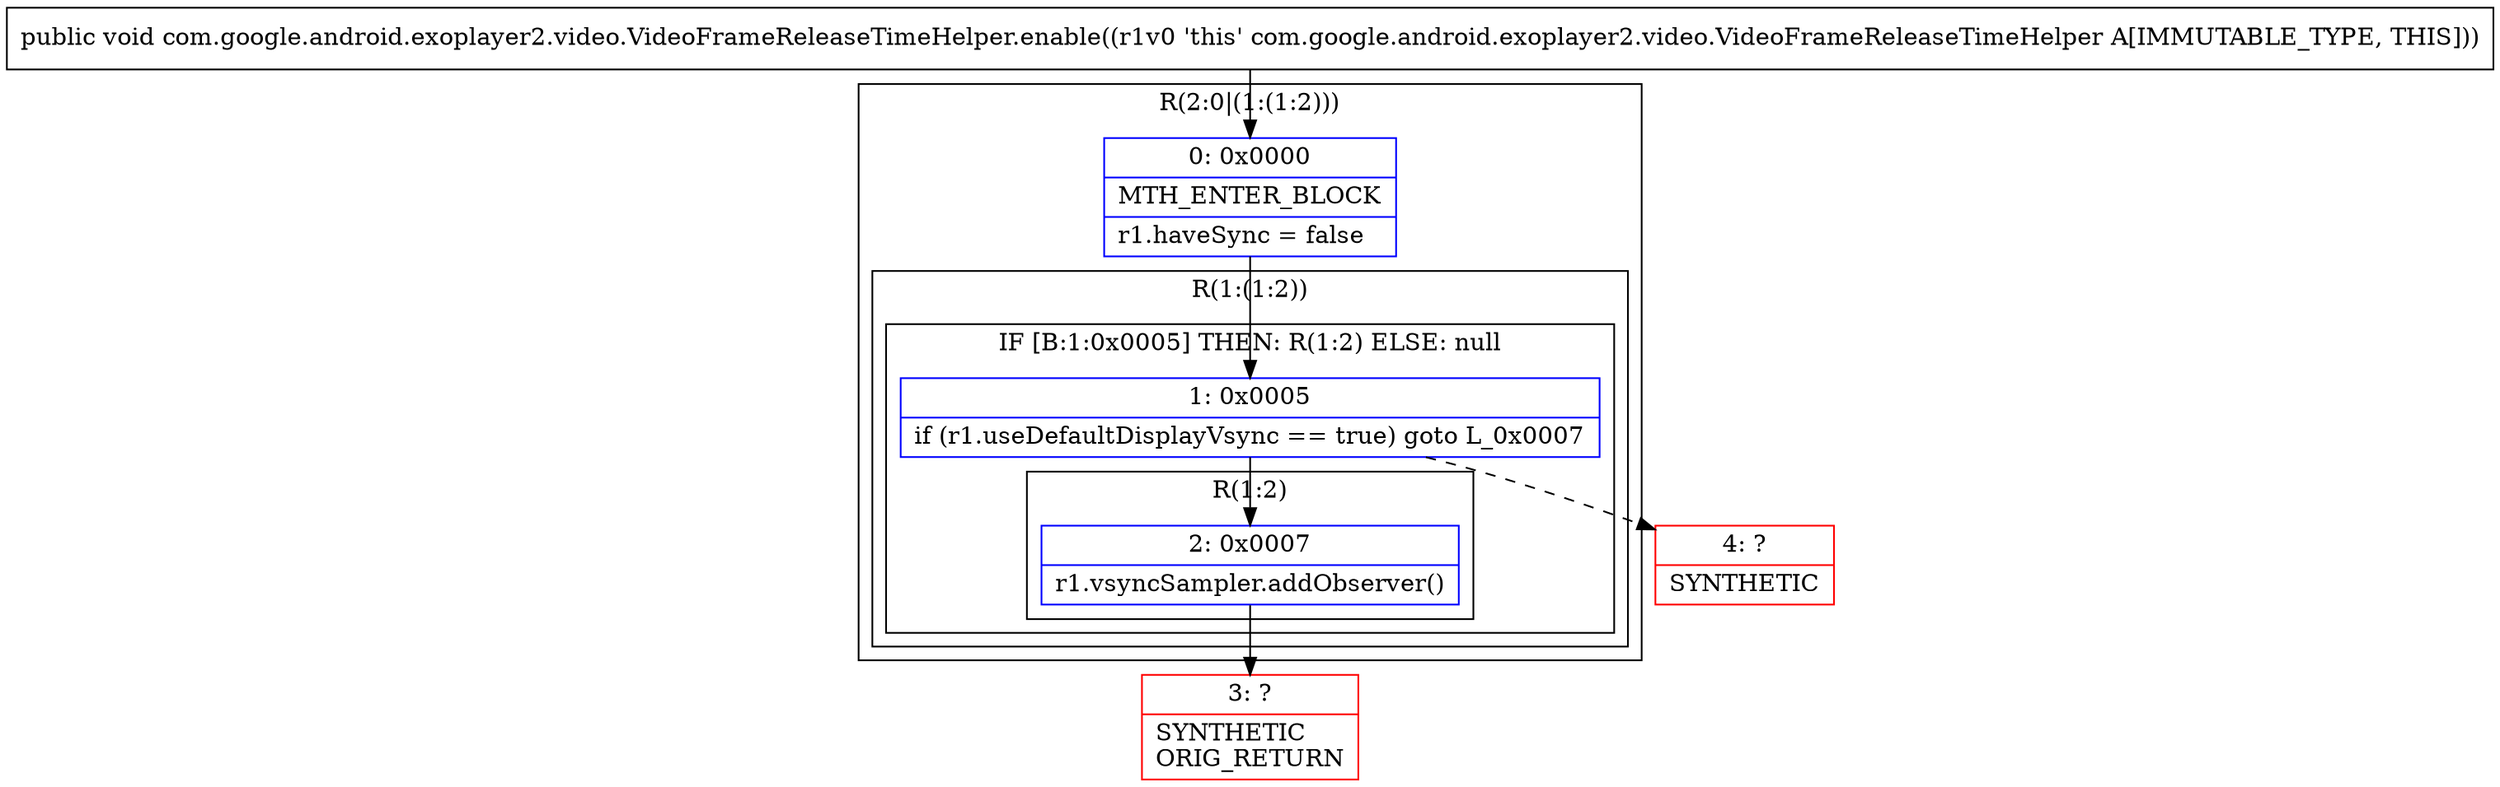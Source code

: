 digraph "CFG forcom.google.android.exoplayer2.video.VideoFrameReleaseTimeHelper.enable()V" {
subgraph cluster_Region_822713539 {
label = "R(2:0|(1:(1:2)))";
node [shape=record,color=blue];
Node_0 [shape=record,label="{0\:\ 0x0000|MTH_ENTER_BLOCK\l|r1.haveSync = false\l}"];
subgraph cluster_Region_1505551284 {
label = "R(1:(1:2))";
node [shape=record,color=blue];
subgraph cluster_IfRegion_195644942 {
label = "IF [B:1:0x0005] THEN: R(1:2) ELSE: null";
node [shape=record,color=blue];
Node_1 [shape=record,label="{1\:\ 0x0005|if (r1.useDefaultDisplayVsync == true) goto L_0x0007\l}"];
subgraph cluster_Region_1940388385 {
label = "R(1:2)";
node [shape=record,color=blue];
Node_2 [shape=record,label="{2\:\ 0x0007|r1.vsyncSampler.addObserver()\l}"];
}
}
}
}
Node_3 [shape=record,color=red,label="{3\:\ ?|SYNTHETIC\lORIG_RETURN\l}"];
Node_4 [shape=record,color=red,label="{4\:\ ?|SYNTHETIC\l}"];
MethodNode[shape=record,label="{public void com.google.android.exoplayer2.video.VideoFrameReleaseTimeHelper.enable((r1v0 'this' com.google.android.exoplayer2.video.VideoFrameReleaseTimeHelper A[IMMUTABLE_TYPE, THIS])) }"];
MethodNode -> Node_0;
Node_0 -> Node_1;
Node_1 -> Node_2;
Node_1 -> Node_4[style=dashed];
Node_2 -> Node_3;
}

